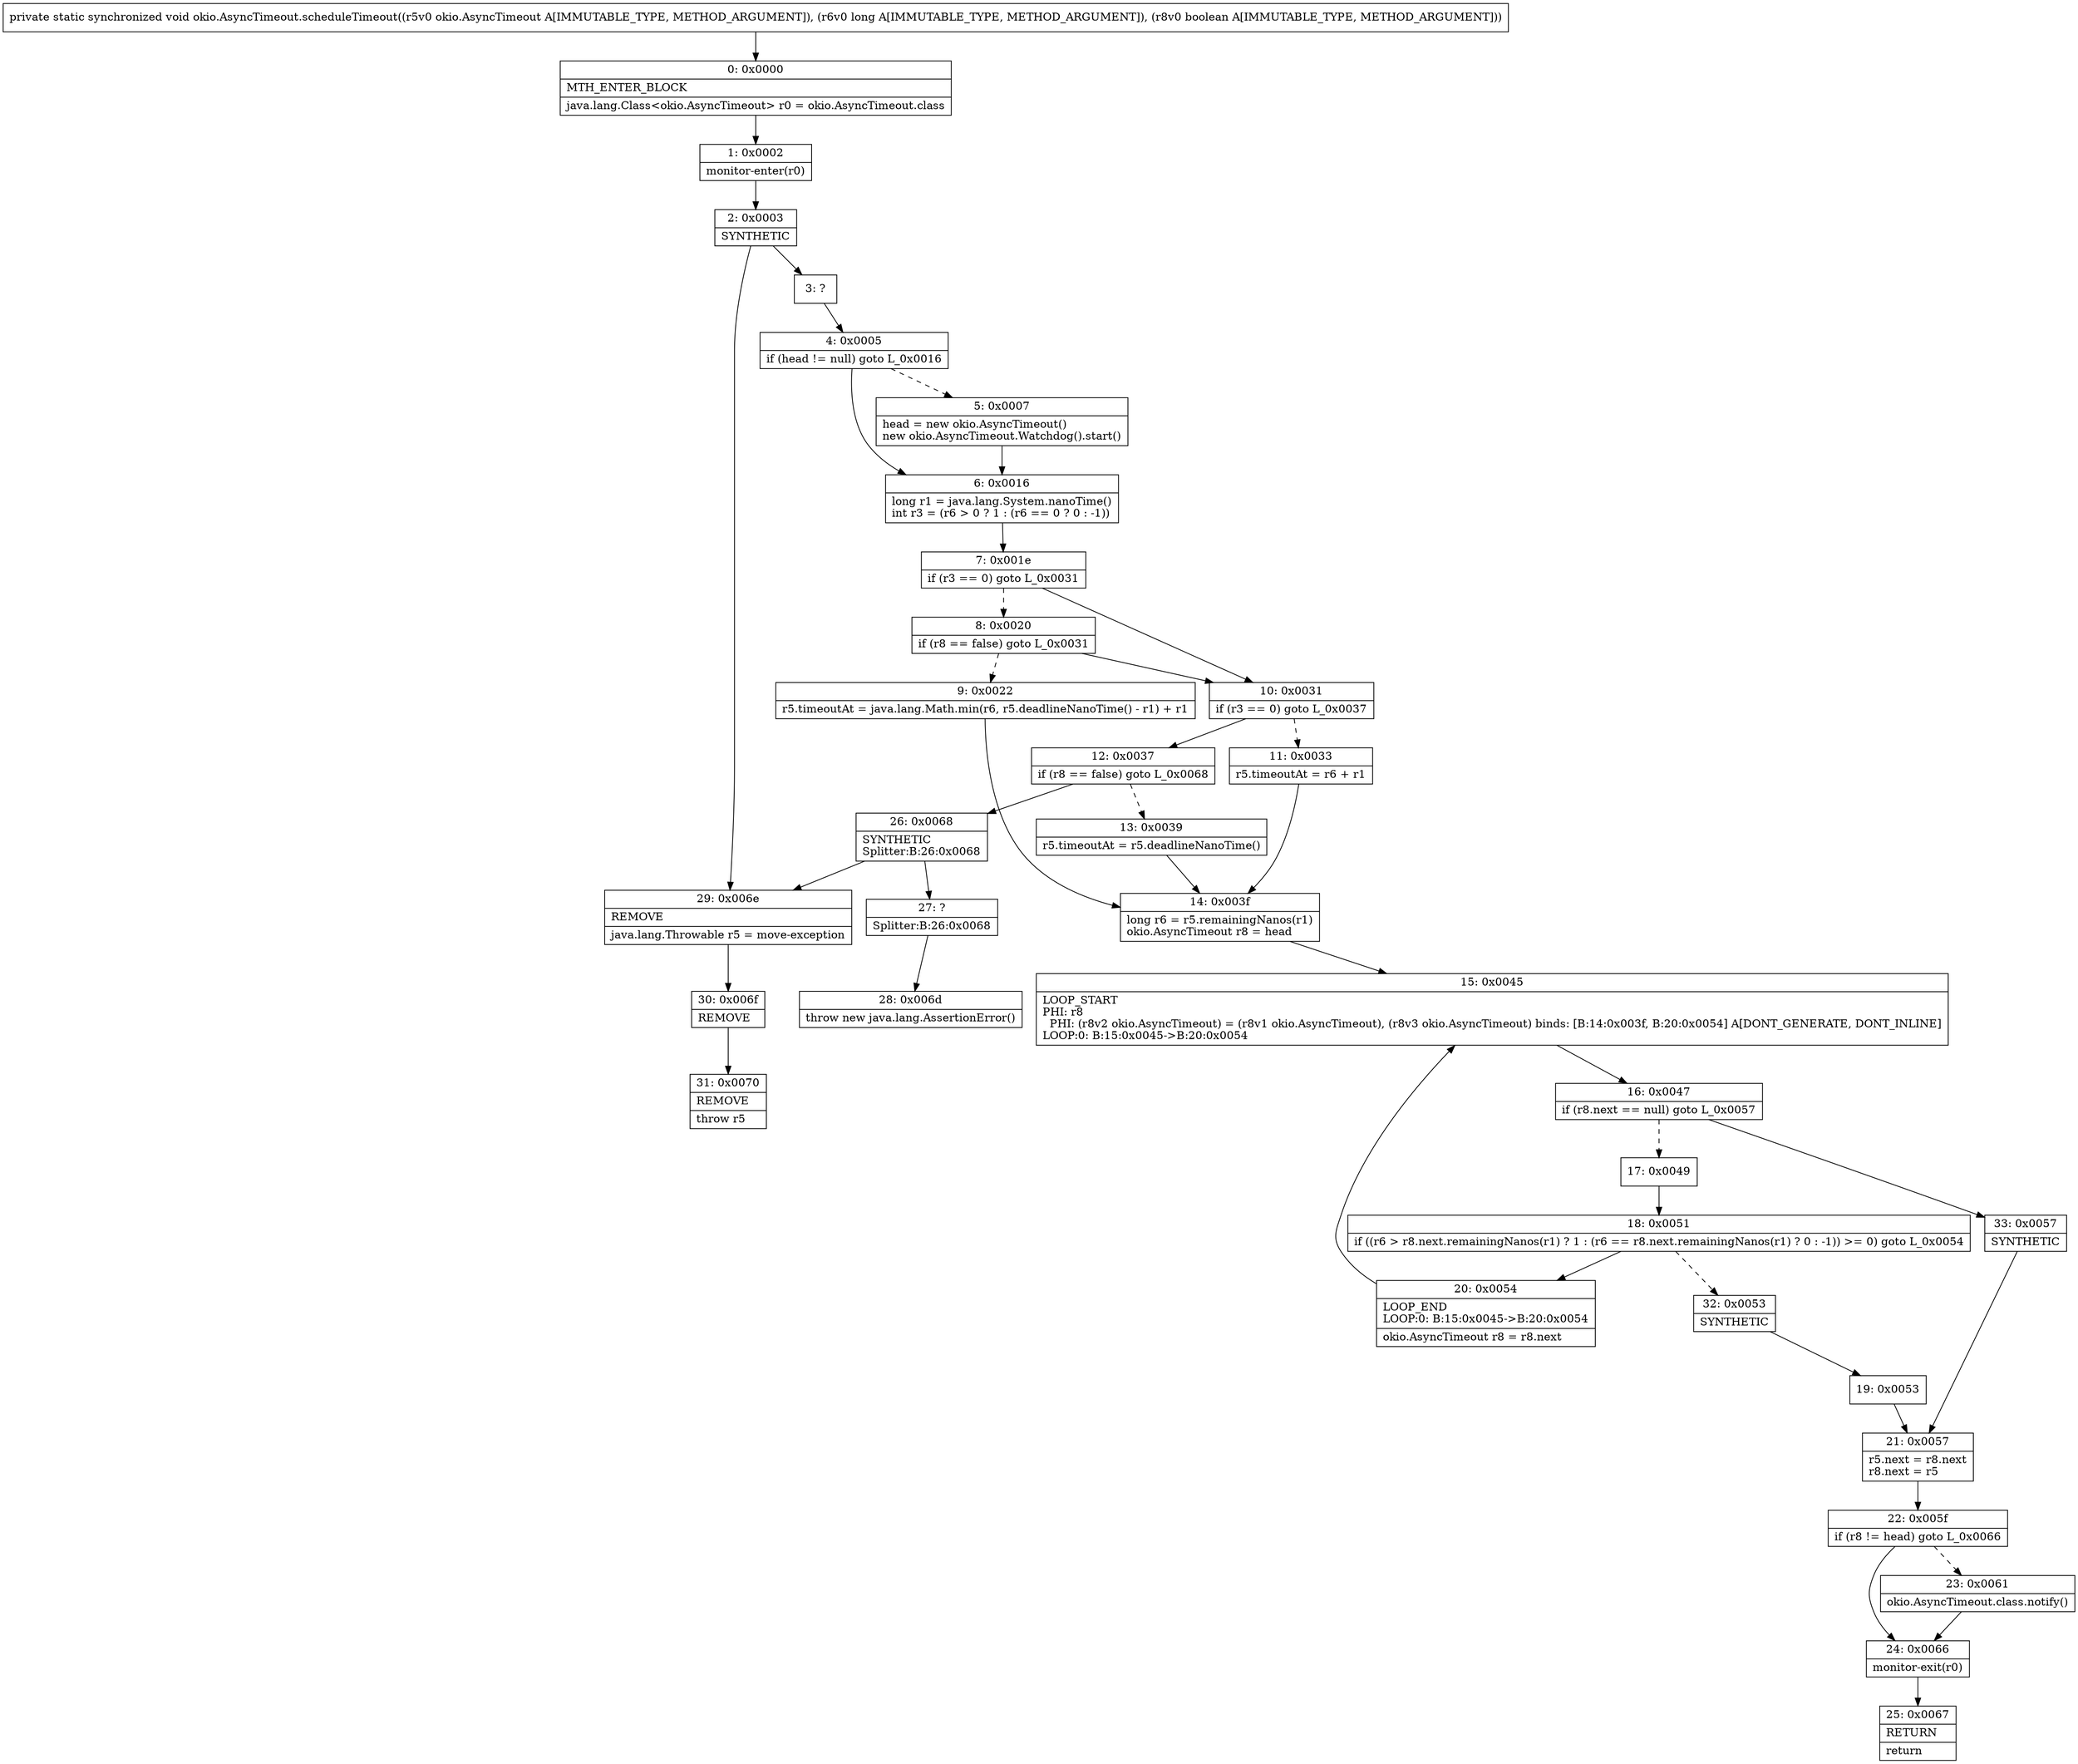digraph "CFG forokio.AsyncTimeout.scheduleTimeout(Lokio\/AsyncTimeout;JZ)V" {
Node_0 [shape=record,label="{0\:\ 0x0000|MTH_ENTER_BLOCK\l|java.lang.Class\<okio.AsyncTimeout\> r0 = okio.AsyncTimeout.class\l}"];
Node_1 [shape=record,label="{1\:\ 0x0002|monitor\-enter(r0)\l}"];
Node_2 [shape=record,label="{2\:\ 0x0003|SYNTHETIC\l}"];
Node_3 [shape=record,label="{3\:\ ?}"];
Node_4 [shape=record,label="{4\:\ 0x0005|if (head != null) goto L_0x0016\l}"];
Node_5 [shape=record,label="{5\:\ 0x0007|head = new okio.AsyncTimeout()\lnew okio.AsyncTimeout.Watchdog().start()\l}"];
Node_6 [shape=record,label="{6\:\ 0x0016|long r1 = java.lang.System.nanoTime()\lint r3 = (r6 \> 0 ? 1 : (r6 == 0 ? 0 : \-1))\l}"];
Node_7 [shape=record,label="{7\:\ 0x001e|if (r3 == 0) goto L_0x0031\l}"];
Node_8 [shape=record,label="{8\:\ 0x0020|if (r8 == false) goto L_0x0031\l}"];
Node_9 [shape=record,label="{9\:\ 0x0022|r5.timeoutAt = java.lang.Math.min(r6, r5.deadlineNanoTime() \- r1) + r1\l}"];
Node_10 [shape=record,label="{10\:\ 0x0031|if (r3 == 0) goto L_0x0037\l}"];
Node_11 [shape=record,label="{11\:\ 0x0033|r5.timeoutAt = r6 + r1\l}"];
Node_12 [shape=record,label="{12\:\ 0x0037|if (r8 == false) goto L_0x0068\l}"];
Node_13 [shape=record,label="{13\:\ 0x0039|r5.timeoutAt = r5.deadlineNanoTime()\l}"];
Node_14 [shape=record,label="{14\:\ 0x003f|long r6 = r5.remainingNanos(r1)\lokio.AsyncTimeout r8 = head\l}"];
Node_15 [shape=record,label="{15\:\ 0x0045|LOOP_START\lPHI: r8 \l  PHI: (r8v2 okio.AsyncTimeout) = (r8v1 okio.AsyncTimeout), (r8v3 okio.AsyncTimeout) binds: [B:14:0x003f, B:20:0x0054] A[DONT_GENERATE, DONT_INLINE]\lLOOP:0: B:15:0x0045\-\>B:20:0x0054\l}"];
Node_16 [shape=record,label="{16\:\ 0x0047|if (r8.next == null) goto L_0x0057\l}"];
Node_17 [shape=record,label="{17\:\ 0x0049}"];
Node_18 [shape=record,label="{18\:\ 0x0051|if ((r6 \> r8.next.remainingNanos(r1) ? 1 : (r6 == r8.next.remainingNanos(r1) ? 0 : \-1)) \>= 0) goto L_0x0054\l}"];
Node_19 [shape=record,label="{19\:\ 0x0053}"];
Node_20 [shape=record,label="{20\:\ 0x0054|LOOP_END\lLOOP:0: B:15:0x0045\-\>B:20:0x0054\l|okio.AsyncTimeout r8 = r8.next\l}"];
Node_21 [shape=record,label="{21\:\ 0x0057|r5.next = r8.next\lr8.next = r5\l}"];
Node_22 [shape=record,label="{22\:\ 0x005f|if (r8 != head) goto L_0x0066\l}"];
Node_23 [shape=record,label="{23\:\ 0x0061|okio.AsyncTimeout.class.notify()\l}"];
Node_24 [shape=record,label="{24\:\ 0x0066|monitor\-exit(r0)\l}"];
Node_25 [shape=record,label="{25\:\ 0x0067|RETURN\l|return\l}"];
Node_26 [shape=record,label="{26\:\ 0x0068|SYNTHETIC\lSplitter:B:26:0x0068\l}"];
Node_27 [shape=record,label="{27\:\ ?|Splitter:B:26:0x0068\l}"];
Node_28 [shape=record,label="{28\:\ 0x006d|throw new java.lang.AssertionError()\l}"];
Node_29 [shape=record,label="{29\:\ 0x006e|REMOVE\l|java.lang.Throwable r5 = move\-exception\l}"];
Node_30 [shape=record,label="{30\:\ 0x006f|REMOVE\l}"];
Node_31 [shape=record,label="{31\:\ 0x0070|REMOVE\l|throw r5\l}"];
Node_32 [shape=record,label="{32\:\ 0x0053|SYNTHETIC\l}"];
Node_33 [shape=record,label="{33\:\ 0x0057|SYNTHETIC\l}"];
MethodNode[shape=record,label="{private static synchronized void okio.AsyncTimeout.scheduleTimeout((r5v0 okio.AsyncTimeout A[IMMUTABLE_TYPE, METHOD_ARGUMENT]), (r6v0 long A[IMMUTABLE_TYPE, METHOD_ARGUMENT]), (r8v0 boolean A[IMMUTABLE_TYPE, METHOD_ARGUMENT])) }"];
MethodNode -> Node_0;
Node_0 -> Node_1;
Node_1 -> Node_2;
Node_2 -> Node_3;
Node_2 -> Node_29;
Node_3 -> Node_4;
Node_4 -> Node_5[style=dashed];
Node_4 -> Node_6;
Node_5 -> Node_6;
Node_6 -> Node_7;
Node_7 -> Node_8[style=dashed];
Node_7 -> Node_10;
Node_8 -> Node_9[style=dashed];
Node_8 -> Node_10;
Node_9 -> Node_14;
Node_10 -> Node_11[style=dashed];
Node_10 -> Node_12;
Node_11 -> Node_14;
Node_12 -> Node_13[style=dashed];
Node_12 -> Node_26;
Node_13 -> Node_14;
Node_14 -> Node_15;
Node_15 -> Node_16;
Node_16 -> Node_17[style=dashed];
Node_16 -> Node_33;
Node_17 -> Node_18;
Node_18 -> Node_20;
Node_18 -> Node_32[style=dashed];
Node_19 -> Node_21;
Node_20 -> Node_15;
Node_21 -> Node_22;
Node_22 -> Node_23[style=dashed];
Node_22 -> Node_24;
Node_23 -> Node_24;
Node_24 -> Node_25;
Node_26 -> Node_27;
Node_26 -> Node_29;
Node_27 -> Node_28;
Node_29 -> Node_30;
Node_30 -> Node_31;
Node_32 -> Node_19;
Node_33 -> Node_21;
}

